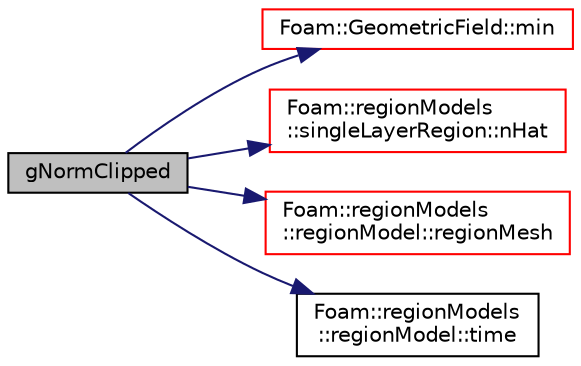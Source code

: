digraph "gNormClipped"
{
  bgcolor="transparent";
  edge [fontname="Helvetica",fontsize="10",labelfontname="Helvetica",labelfontsize="10"];
  node [fontname="Helvetica",fontsize="10",shape=record];
  rankdir="LR";
  Node1 [label="gNormClipped",height=0.2,width=0.4,color="black", fillcolor="grey75", style="filled", fontcolor="black"];
  Node1 -> Node2 [color="midnightblue",fontsize="10",style="solid",fontname="Helvetica"];
  Node2 [label="Foam::GeometricField::min",height=0.2,width=0.4,color="red",URL="$a00921.html#a7945861ec06a8f04008b170849cc8511"];
  Node1 -> Node3 [color="midnightblue",fontsize="10",style="solid",fontname="Helvetica"];
  Node3 [label="Foam::regionModels\l::singleLayerRegion::nHat",height=0.2,width=0.4,color="red",URL="$a02318.html#a0f8e04f7d40d49fd2f1a14bfd4fc3b76",tooltip="Return the patch normal vectors. "];
  Node1 -> Node4 [color="midnightblue",fontsize="10",style="solid",fontname="Helvetica"];
  Node4 [label="Foam::regionModels\l::regionModel::regionMesh",height=0.2,width=0.4,color="red",URL="$a02131.html#a0c7874a65eec16e2afa43acd6055b16a",tooltip="Return the region mesh database. "];
  Node1 -> Node5 [color="midnightblue",fontsize="10",style="solid",fontname="Helvetica"];
  Node5 [label="Foam::regionModels\l::regionModel::time",height=0.2,width=0.4,color="black",URL="$a02131.html#ab5a56b597db315d880e81c09a4341244",tooltip="Return the reference to the time database. "];
}
